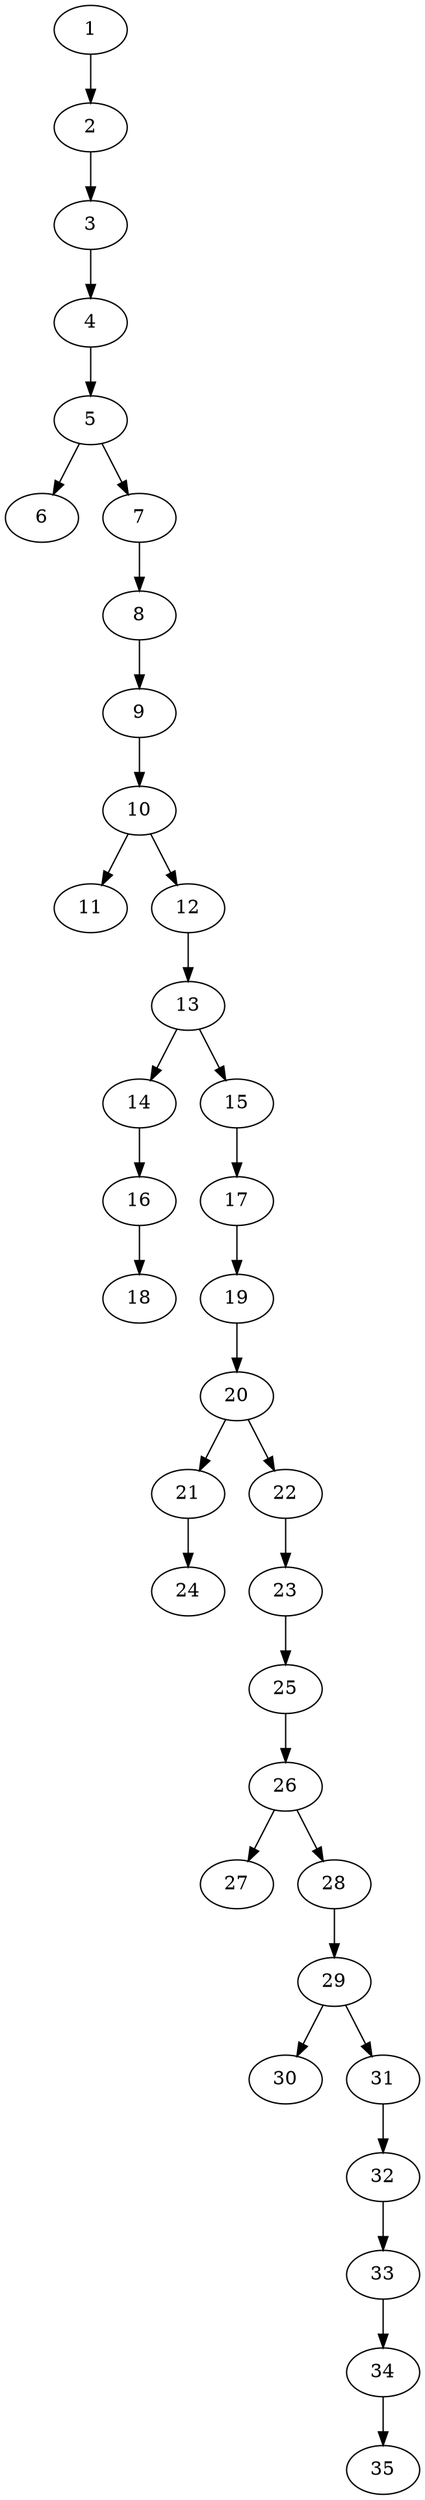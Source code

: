 // DAG automatically generated by daggen at Thu Oct  3 14:05:36 2019
// ./daggen --dot -n 35 --ccr 0.3 --fat 0.3 --regular 0.9 --density 0.5 --mindata 5242880 --maxdata 52428800 
digraph G {
  1 [size="171683840", alpha="0.15", expect_size="51505152"] 
  1 -> 2 [size ="51505152"]
  2 [size="150087680", alpha="0.17", expect_size="45026304"] 
  2 -> 3 [size ="45026304"]
  3 [size="35734187", alpha="0.04", expect_size="10720256"] 
  3 -> 4 [size ="10720256"]
  4 [size="84575573", alpha="0.08", expect_size="25372672"] 
  4 -> 5 [size ="25372672"]
  5 [size="93494613", alpha="0.07", expect_size="28048384"] 
  5 -> 6 [size ="28048384"]
  5 -> 7 [size ="28048384"]
  6 [size="136833707", alpha="0.05", expect_size="41050112"] 
  7 [size="109161813", alpha="0.20", expect_size="32748544"] 
  7 -> 8 [size ="32748544"]
  8 [size="83350187", alpha="0.08", expect_size="25005056"] 
  8 -> 9 [size ="25005056"]
  9 [size="72386560", alpha="0.04", expect_size="21715968"] 
  9 -> 10 [size ="21715968"]
  10 [size="147599360", alpha="0.12", expect_size="44279808"] 
  10 -> 11 [size ="44279808"]
  10 -> 12 [size ="44279808"]
  11 [size="29952000", alpha="0.18", expect_size="8985600"] 
  12 [size="144640000", alpha="0.16", expect_size="43392000"] 
  12 -> 13 [size ="43392000"]
  13 [size="118842027", alpha="0.17", expect_size="35652608"] 
  13 -> 14 [size ="35652608"]
  13 -> 15 [size ="35652608"]
  14 [size="148933973", alpha="0.09", expect_size="44680192"] 
  14 -> 16 [size ="44680192"]
  15 [size="50889387", alpha="0.12", expect_size="15266816"] 
  15 -> 17 [size ="15266816"]
  16 [size="102184960", alpha="0.10", expect_size="30655488"] 
  16 -> 18 [size ="30655488"]
  17 [size="139506347", alpha="0.11", expect_size="41851904"] 
  17 -> 19 [size ="41851904"]
  18 [size="135854080", alpha="0.02", expect_size="40756224"] 
  19 [size="40837120", alpha="0.03", expect_size="12251136"] 
  19 -> 20 [size ="12251136"]
  20 [size="73096533", alpha="0.07", expect_size="21928960"] 
  20 -> 21 [size ="21928960"]
  20 -> 22 [size ="21928960"]
  21 [size="164304213", alpha="0.10", expect_size="49291264"] 
  21 -> 24 [size ="49291264"]
  22 [size="150592853", alpha="0.11", expect_size="45177856"] 
  22 -> 23 [size ="45177856"]
  23 [size="117773653", alpha="0.13", expect_size="35332096"] 
  23 -> 25 [size ="35332096"]
  24 [size="94115840", alpha="0.05", expect_size="28234752"] 
  25 [size="168663040", alpha="0.05", expect_size="50598912"] 
  25 -> 26 [size ="50598912"]
  26 [size="102225920", alpha="0.02", expect_size="30667776"] 
  26 -> 27 [size ="30667776"]
  26 -> 28 [size ="30667776"]
  27 [size="26221227", alpha="0.09", expect_size="7866368"] 
  28 [size="116524373", alpha="0.05", expect_size="34957312"] 
  28 -> 29 [size ="34957312"]
  29 [size="133410133", alpha="0.09", expect_size="40023040"] 
  29 -> 30 [size ="40023040"]
  29 -> 31 [size ="40023040"]
  30 [size="154931200", alpha="0.08", expect_size="46479360"] 
  31 [size="50056533", alpha="0.10", expect_size="15016960"] 
  31 -> 32 [size ="15016960"]
  32 [size="130280107", alpha="0.07", expect_size="39084032"] 
  32 -> 33 [size ="39084032"]
  33 [size="56357547", alpha="0.17", expect_size="16907264"] 
  33 -> 34 [size ="16907264"]
  34 [size="161119573", alpha="0.04", expect_size="48335872"] 
  34 -> 35 [size ="48335872"]
  35 [size="39806293", alpha="0.16", expect_size="11941888"] 
}
